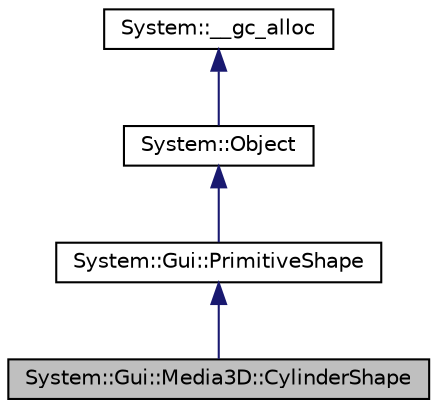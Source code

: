 digraph G
{
  edge [fontname="Helvetica",fontsize="10",labelfontname="Helvetica",labelfontsize="10"];
  node [fontname="Helvetica",fontsize="10",shape=record];
  Node1 [label="System::Gui::Media3D::CylinderShape",height=0.2,width=0.4,color="black", fillcolor="grey75", style="filled" fontcolor="black"];
  Node2 -> Node1 [dir="back",color="midnightblue",fontsize="10",style="solid",fontname="Helvetica"];
  Node2 [label="System::Gui::PrimitiveShape",height=0.2,width=0.4,color="black", fillcolor="white", style="filled",URL="$class_system_1_1_gui_1_1_primitive_shape.html"];
  Node3 -> Node2 [dir="back",color="midnightblue",fontsize="10",style="solid",fontname="Helvetica"];
  Node3 [label="System::Object",height=0.2,width=0.4,color="black", fillcolor="white", style="filled",URL="$class_system_1_1_object.html"];
  Node4 -> Node3 [dir="back",color="midnightblue",fontsize="10",style="solid",fontname="Helvetica"];
  Node4 [label="System::__gc_alloc",height=0.2,width=0.4,color="black", fillcolor="white", style="filled",URL="$class_system_1_1____gc__alloc.html"];
}
